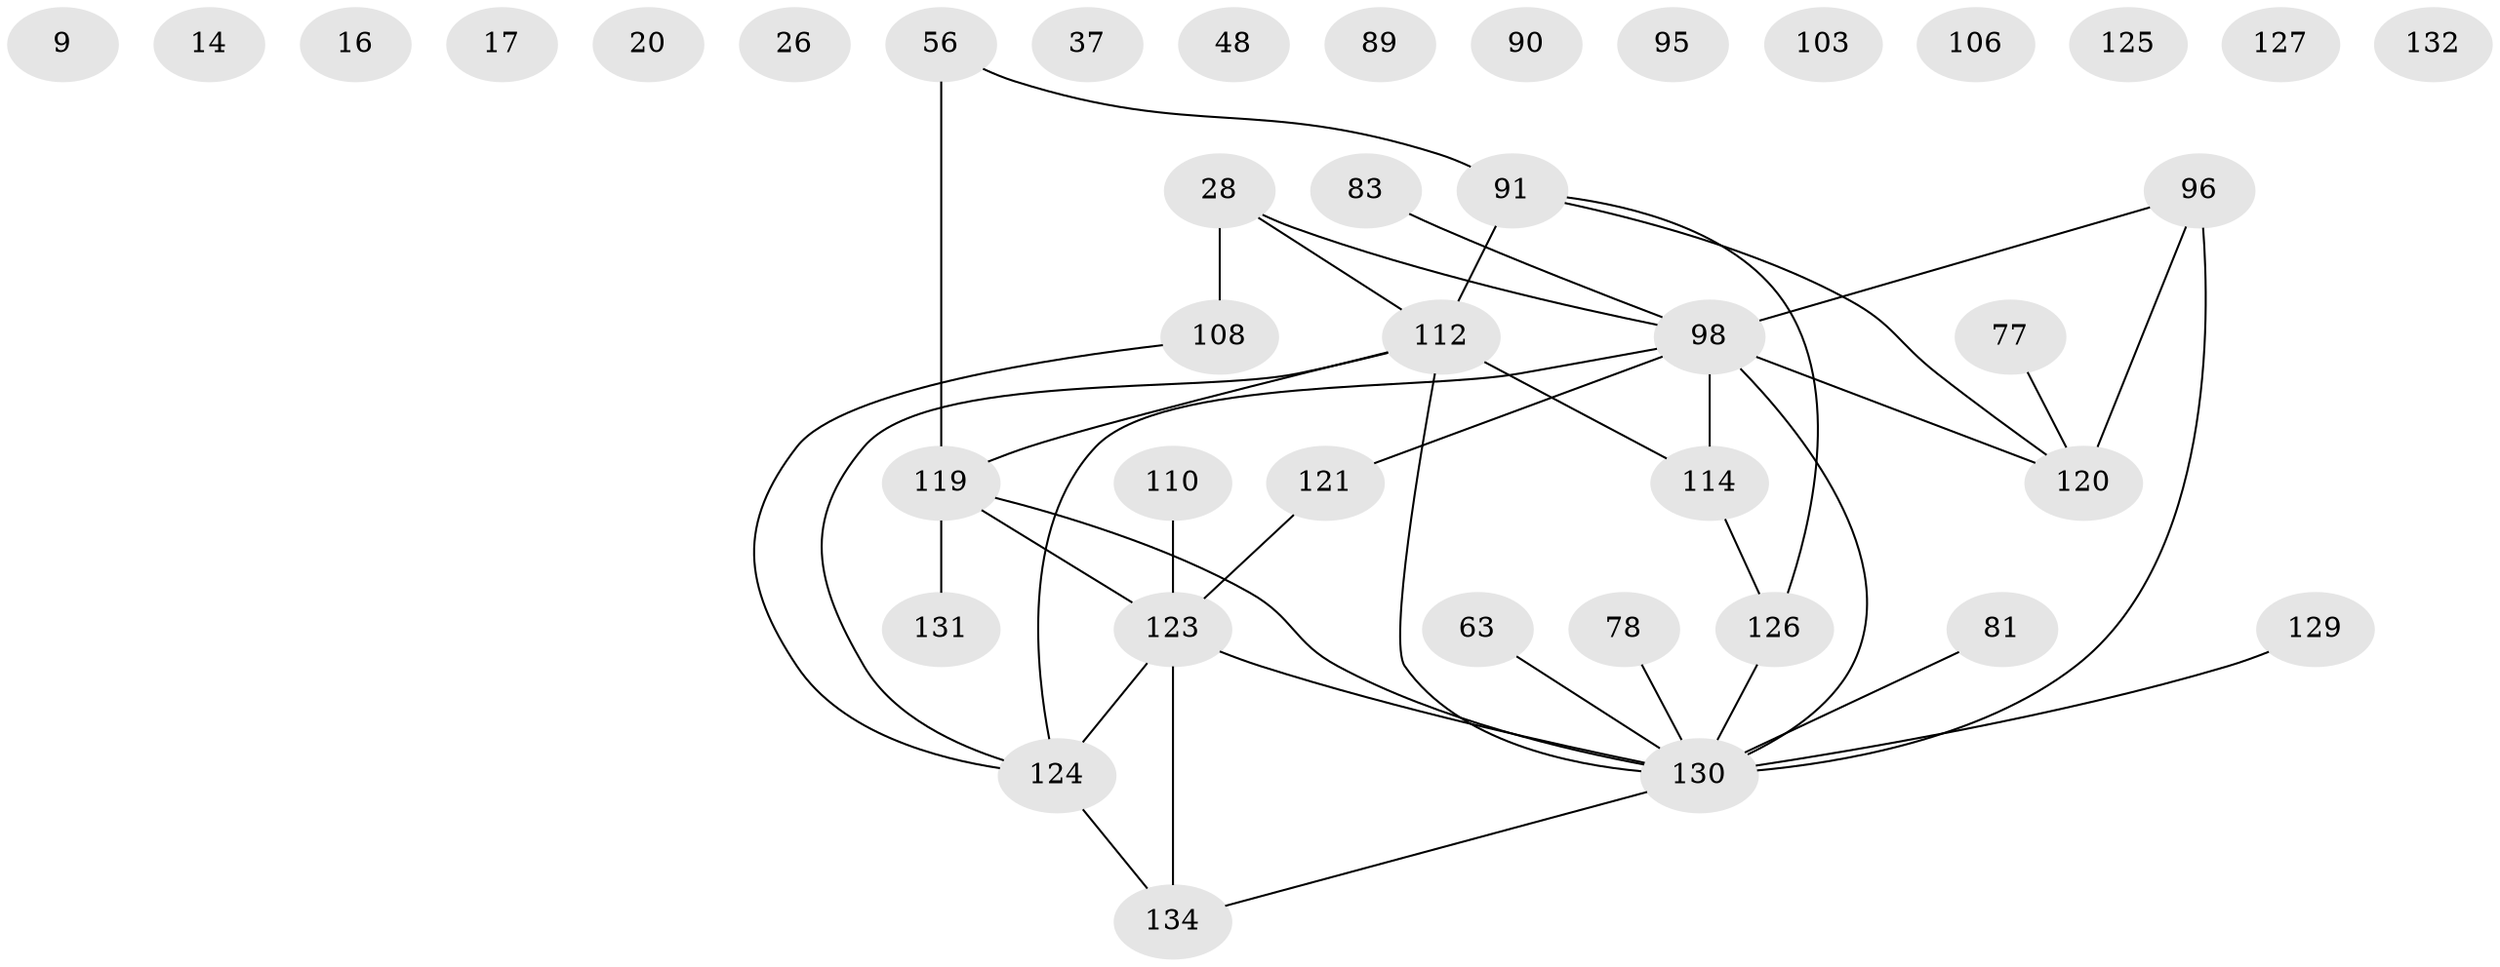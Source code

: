 // original degree distribution, {1: 0.1865671641791045, 4: 0.19402985074626866, 5: 0.05970149253731343, 2: 0.2462686567164179, 0: 0.1044776119402985, 3: 0.1791044776119403, 6: 0.022388059701492536, 7: 0.007462686567164179}
// Generated by graph-tools (version 1.1) at 2025/43/03/04/25 21:43:37]
// undirected, 40 vertices, 39 edges
graph export_dot {
graph [start="1"]
  node [color=gray90,style=filled];
  9;
  14;
  16;
  17;
  20;
  26;
  28 [super="+21+15"];
  37 [super="+11"];
  48;
  56;
  63;
  77 [super="+10+27+69"];
  78;
  81;
  83;
  89;
  90;
  91 [super="+57+23+25"];
  95 [super="+1"];
  96 [super="+6+22"];
  98 [super="+65+75+66"];
  103;
  106;
  108 [super="+52"];
  110;
  112 [super="+85+97"];
  114 [super="+71+100"];
  119 [super="+41+109"];
  120 [super="+34+118+54+74+101"];
  121;
  123 [super="+99+102+84+92"];
  124 [super="+122"];
  125;
  126 [super="+104"];
  127;
  129;
  130 [super="+59+113+128+116+107+115"];
  131;
  132;
  134 [super="+133"];
  28 -- 108 [weight=2];
  28 -- 98;
  28 -- 112;
  56 -- 91 [weight=2];
  56 -- 119 [weight=3];
  63 -- 130;
  77 -- 120 [weight=2];
  78 -- 130;
  81 -- 130;
  83 -- 98;
  91 -- 112 [weight=2];
  91 -- 126;
  91 -- 120;
  96 -- 120 [weight=2];
  96 -- 130 [weight=5];
  96 -- 98 [weight=2];
  98 -- 120;
  98 -- 130 [weight=5];
  98 -- 114 [weight=3];
  98 -- 121;
  98 -- 124;
  108 -- 124;
  110 -- 123;
  112 -- 130 [weight=3];
  112 -- 119;
  112 -- 124;
  112 -- 114 [weight=3];
  114 -- 126;
  119 -- 131;
  119 -- 130;
  119 -- 123 [weight=3];
  121 -- 123;
  123 -- 130 [weight=6];
  123 -- 134;
  123 -- 124;
  124 -- 134 [weight=2];
  126 -- 130 [weight=2];
  129 -- 130;
  130 -- 134 [weight=2];
}
